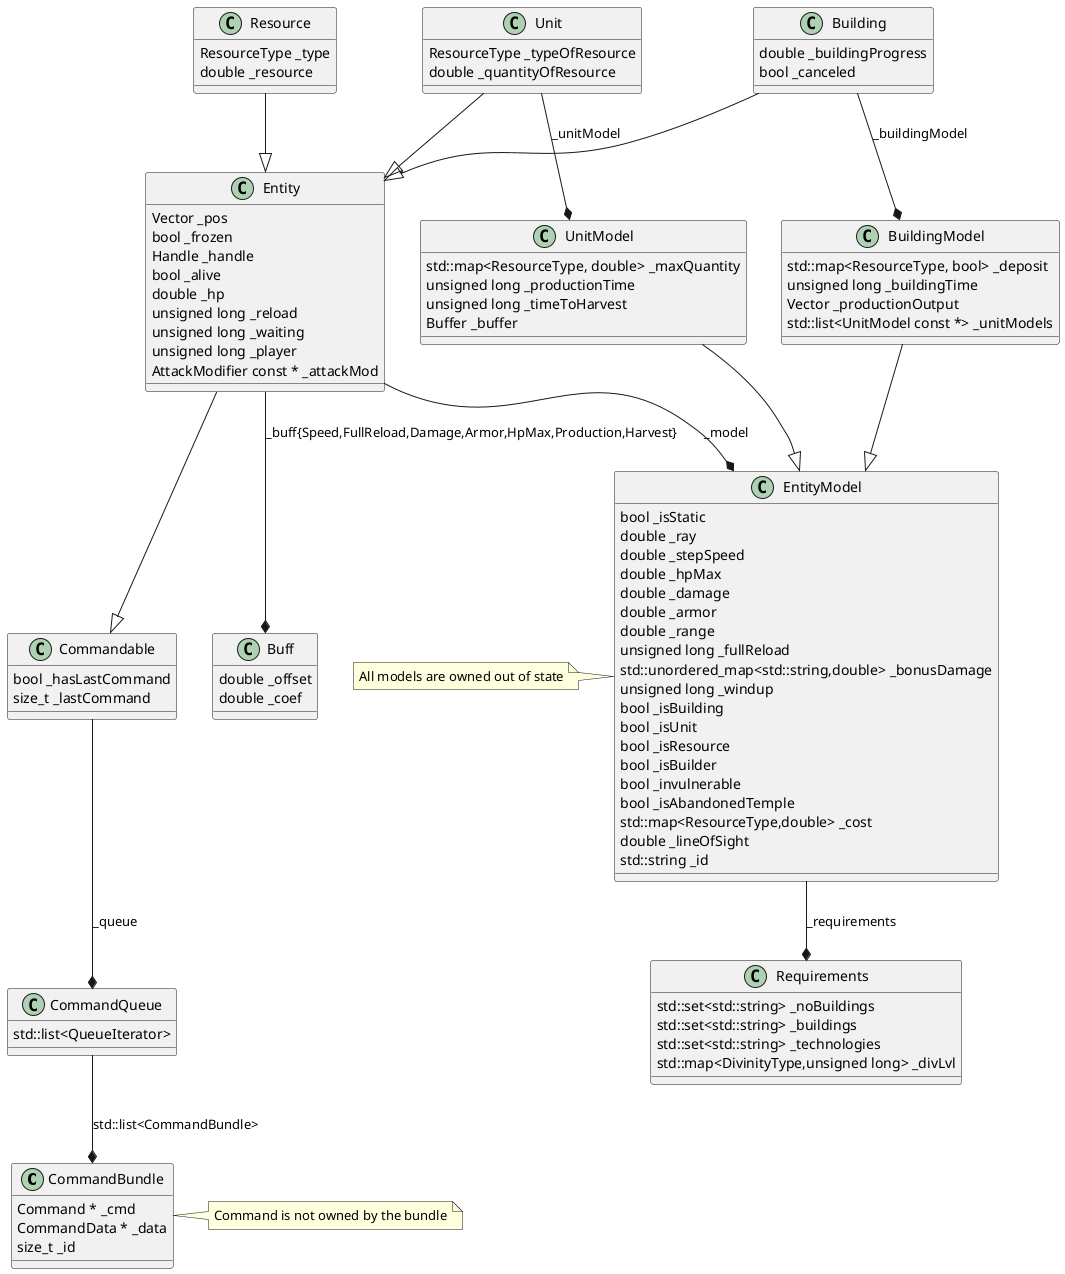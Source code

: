 @startuml entity

class CommandBundle
note right: Command is not owned by the bundle
CommandBundle : Command * _cmd
CommandBundle : CommandData * _data
CommandBundle : size_t _id

CommandQueue --* CommandBundle : std::list<CommandBundle>
CommandQueue : std::list<QueueIterator>

Commandable --* CommandQueue : _queue
Commandable : bool _hasLastCommand
Commandable : size_t _lastCommand

Entity --|> Commandable
Entity : Vector _pos
Entity : bool _frozen
Entity : Handle _handle
Entity : bool _alive
Entity : double _hp
Entity : unsigned long _reload
Entity : unsigned long _waiting
Entity : unsigned long _player
Entity : AttackModifier const * _attackMod
Entity --* EntityModel : _model
Entity --* Buff : _buff{Speed,FullReload,Damage,Armor,HpMax,Production,Harvest}

Buff : double _offset
Buff : double _coef

class EntityModel
note left: All models are owned out of state
EntityModel : bool _isStatic
EntityModel : double _ray
EntityModel : double _stepSpeed
EntityModel : double _hpMax
EntityModel : double _damage
EntityModel : double _armor
EntityModel : double _range
EntityModel : unsigned long _fullReload
EntityModel : std::unordered_map<std::string,double> _bonusDamage
EntityModel : unsigned long _windup
EntityModel : bool _isBuilding
EntityModel : bool _isUnit
EntityModel : bool _isResource
EntityModel : bool _isBuilder
EntityModel : bool _invulnerable
EntityModel : bool _isAbandonedTemple
EntityModel : std::map<ResourceType,double> _cost
EntityModel --* Requirements : _requirements
EntityModel : double _lineOfSight
EntityModel : std::string _id

Requirements : std::set<std::string> _noBuildings
Requirements : std::set<std::string> _buildings
Requirements : std::set<std::string> _technologies
Requirements : std::map<DivinityType,unsigned long> _divLvl

Building --|> Entity
Building : double _buildingProgress
Building : bool _canceled
Building --* BuildingModel : _buildingModel

BuildingModel --|> EntityModel
BuildingModel : std::map<ResourceType, bool> _deposit
BuildingModel : unsigned long _buildingTime
BuildingModel : Vector _productionOutput
BuildingModel : std::list<UnitModel const *> _unitModels

Unit --|> Entity
Unit : ResourceType _typeOfResource
Unit : double _quantityOfResource
Unit --* UnitModel : _unitModel

UnitModel --|> EntityModel
UnitModel : std::map<ResourceType, double> _maxQuantity
UnitModel : unsigned long _productionTime
UnitModel : unsigned long _timeToHarvest
UnitModel : Buffer _buffer

Resource --|> Entity
Resource : ResourceType _type
Resource : double _resource

@enduml

